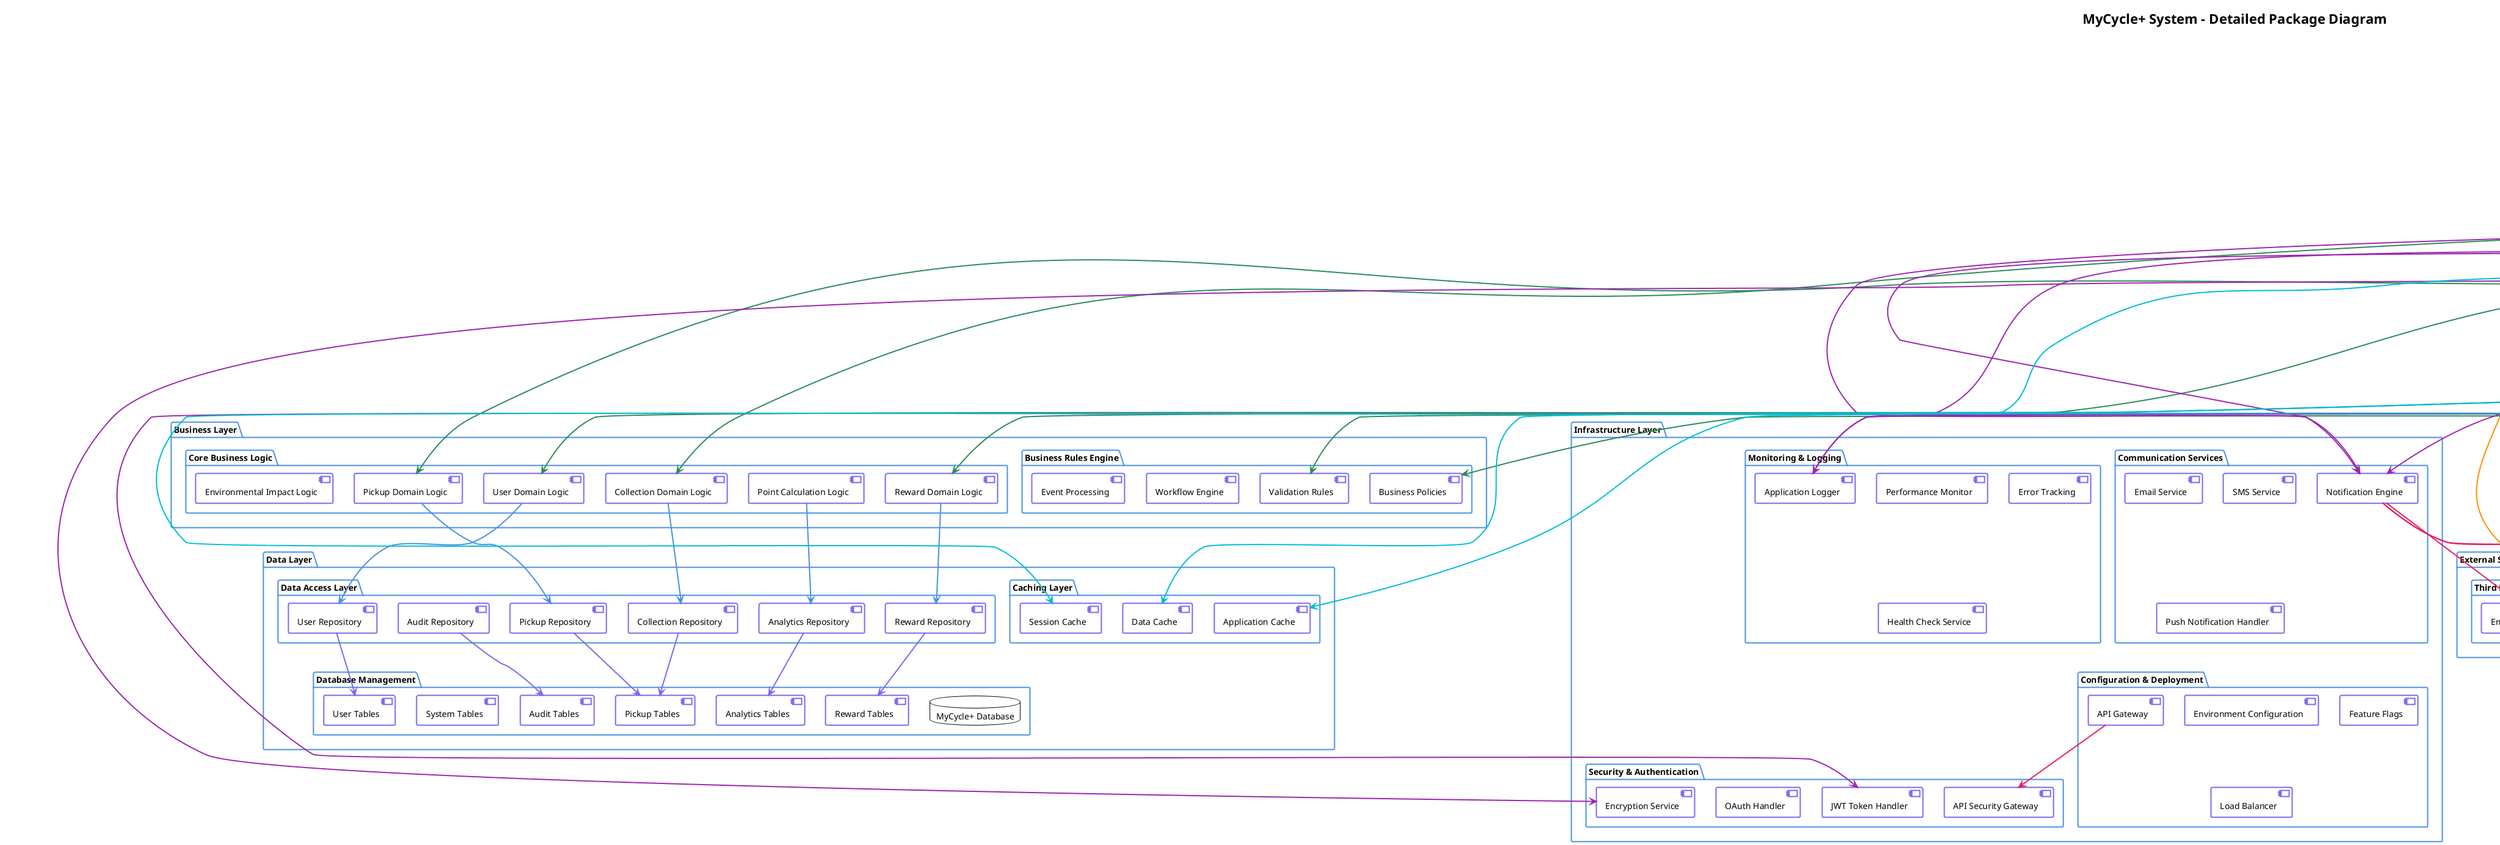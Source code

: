 @startuml MyCycle_Plus_Package_Diagram
!theme plain
title MyCycle+ System - Detailed Package Diagram

' ================================
' STYLING FOR BETTER ARROW VISIBILITY
' ================================
skinparam ArrowThickness 3
skinparam ArrowColor #2E8B57
skinparam ArrowFontSize 12
skinparam ArrowFontColor #000000
skinparam componentArrowThickness 3
skinparam packageArrowThickness 3

' Additional styling for better visibility
skinparam shadowing false
skinparam packageBorderThickness 2
skinparam componentBorderThickness 2
skinparam packageBorderColor #4A90E2
skinparam componentBorderColor #7B68EE

' ================================
' PRESENTATION LAYER
' ================================
package "Presentation Layer" as PresentationLayer {
    package "Mobile Applications" as MobileApps {
        component [Donor Mobile App] as DonorApp
        component [Collector Mobile App] as CollectorApp
    }
    
    package "Web Applications" as WebApps {
        component [Admin Web Dashboard] as AdminWeb
        component [Sponsor Partner Portal] as SponsorWeb
    }
}

' ================================
' APPLICATION LAYER - SPECIFIC MODULES
' ================================
package "Application Layer" as ApplicationLayer {
    
    package "User Account Module" as UserAccountModule {
        component [Authentication Service] as AuthService
        component [User Profile Service] as UserProfileService
        component [Account Management Service] as AccountMgmtService
        component [Password Service] as PasswordService
        component [Email Verification Service] as EmailVerificationService
        component [Session Management Service] as SessionMgmtService
    }
    
    package "Pickup Appointment Module" as PickupAppointmentModule {
        component [Pickup Scheduling Service] as PickupSchedulingService
        component [Calendar Service] as CalendarService
        component [Address Management Service] as AddressMgmtService
        component [Appointment Validation Service] as AppointmentValidationService
        component [Pickup Tracking Service] as PickupTrackingService
        component [QR Code Generation Service] as QRGenerationService
    }
    
    package "Collector Module" as CollectorModule {
        component [Route Management Service] as RouteManagementService
        component [Route Optimization Service] as RouteOptimizationService
        component [Collection Tracking Service] as CollectionTrackingService
        component [QR Scanning Service] as QRScanningService
        component [Vehicle Management Service] as VehicleManagementService
        component [Performance Tracking Service] as PerformanceTrackingService
    }
    
    package "Rewards & Redemption Module" as RewardsModule {
        component [Reward Catalog Service] as RewardCatalogService
        component [Point Calculation Service] as PointCalculationService
        component [Redemption Processing Service] as RedemptionProcessingService
        component [Reward Validation Service] as RewardValidationService
        component [Badge Management Service] as BadgeManagementService
        component [Leaderboard Service] as LeaderboardService
    }
    
    package "Admin Module" as AdminModule {
        component [User Management Service] as UserManagementService
        component [System Analytics Service] as SystemAnalyticsService
        component [Report Generation Service] as ReportGenerationService
        component [Content Moderation Service] as ContentModerationService
        component [System Configuration Service] as SystemConfigService
        component [Audit Service] as AuditService
    }
    
    package "Sponsor Partner Module" as SponsorPartnerModule {
        component [Partnership Management Service] as PartnershipMgmtService
        component [Reward Creation Service] as RewardCreationService
        component [Campaign Management Service] as CampaignMgmtService
        component [Sponsor Analytics Service] as SponsorAnalyticsService
        component [Budget Management Service] as BudgetMgmtService
        component [Brand Asset Service] as BrandAssetService
    }
}

' ================================
' BUSINESS LAYER
' ================================
package "Business Layer" as BusinessLayer {
    package "Core Business Logic" as CoreBusiness {
        component [User Domain Logic] as UserDomain
        component [Pickup Domain Logic] as PickupDomain
        component [Collection Domain Logic] as CollectionDomain
        component [Reward Domain Logic] as RewardDomain
        component [Point Calculation Logic] as PointLogic
        component [Environmental Impact Logic] as EnvImpactLogic
    }
    
    package "Business Rules Engine" as BusinessRules {
        component [Validation Rules] as ValidationRules
        component [Business Policies] as BusinessPolicies
        component [Workflow Engine] as WorkflowEngine
        component [Event Processing] as EventProcessing
    }
}

' ================================
' DATA LAYER
' ================================
package "Data Layer" as DataLayer {
    package "Database Management" as DatabaseMgmt {
        database "MyCycle+ Database" as MainDB
        component [User Tables] as UserTables
        component [Pickup Tables] as PickupTables
        component [Reward Tables] as RewardTables
        component [Analytics Tables] as AnalyticsTables
        component [System Tables] as SystemTables
        component [Audit Tables] as AuditTables
    }
    
    package "Data Access Layer" as DataAccess {
        component [User Repository] as UserRepo
        component [Pickup Repository] as PickupRepo
        component [Collection Repository] as CollectionRepo
        component [Reward Repository] as RewardRepo
        component [Analytics Repository] as AnalyticsRepo
        component [Audit Repository] as AuditRepo
    }
    
    package "Caching Layer" as CacheLayer {
        component [Session Cache] as SessionCache
        component [Data Cache] as DataCache
        component [Application Cache] as AppCache
    }
}

' ================================
' EXTERNAL SERVICES
' ================================
package "External Services" as ExternalServices {
    package "Third Party APIs" as ThirdPartyAPIs {
        component [Google Maps API] as GoogleMapsAPI
        component [Email Service Provider] as EmailProvider
        component [SMS Service Provider] as SMSProvider
        component [Push Notification Service] as PushNotificationService
    }
    
    package "Payment & Rewards" as PaymentRewards {
        component [Payment Gateway] as PaymentGateway
        component [Reward Partner APIs] as RewardPartnerAPIs
        component [Digital Wallet APIs] as DigitalWalletAPIs
    }
    
    package "Government & Environmental" as GovEnvironmental {
        component [Environmental Data API] as EnvironmentalAPI
        component [Government Waste API] as GovernmentWasteAPI
        component [Compliance Reporting API] as ComplianceAPI
    }
}

' ================================
' INFRASTRUCTURE LAYER
' ================================
package "Infrastructure Layer" as InfrastructureLayer {
    package "Security & Authentication" as Security {
        component [JWT Token Handler] as JWTHandler
        component [Encryption Service] as EncryptionService
        component [OAuth Handler] as OAuthHandler
        component [API Security Gateway] as APISecurityGateway
    }
    
    package "Communication Services" as CommunicationServices {
        component [Notification Engine] as NotificationEngine
        component [Email Service] as EmailService
        component [SMS Service] as SMSService
        component [Push Notification Handler] as PushHandler
    }
    
    package "Monitoring & Logging" as MonitoringLogging {
        component [Application Logger] as AppLogger
        component [Performance Monitor] as PerfMonitor
        component [Error Tracking] as ErrorTracking
        component [Health Check Service] as HealthCheckService
    }
    
    package "Configuration & Deployment" as ConfigDeployment {
        component [Environment Configuration] as EnvConfig
        component [Feature Flags] as FeatureFlags
        component [API Gateway] as APIGateway
        component [Load Balancer] as LoadBalancer
    }
}

' ================================
' PRESENTATION TO APPLICATION DEPENDENCIES
' ================================
DonorApp -[#FF6B35,thickness=3]-> UserAccountModule
DonorApp -[#FF6B35,thickness=3]-> PickupAppointmentModule
DonorApp -[#FF6B35,thickness=3]-> RewardsModule

CollectorApp -[#1E88E5,thickness=3]-> UserAccountModule
CollectorApp -[#1E88E5,thickness=3]-> CollectorModule
CollectorApp -[#1E88E5,thickness=3]-> PickupAppointmentModule

AdminWeb -[#8E24AA,thickness=3]-> UserAccountModule
AdminWeb -[#8E24AA,thickness=3]-> AdminModule
AdminWeb -[#8E24AA,thickness=3]-> RewardsModule

SponsorWeb -[#43A047,thickness=3]-> UserAccountModule
SponsorWeb -[#43A047,thickness=3]-> SponsorPartnerModule
SponsorWeb -[#43A047,thickness=3]-> RewardsModule

' ================================
' APPLICATION TO BUSINESS DEPENDENCIES
' ================================
UserAccountModule -[#2E8B57,thickness=2]-> UserDomain
PickupAppointmentModule -[#2E8B57,thickness=2]-> PickupDomain
CollectorModule -[#2E8B57,thickness=2]-> CollectionDomain
RewardsModule -[#2E8B57,thickness=2]-> RewardDomain
AdminModule -[#2E8B57,thickness=2]-> ValidationRules
SponsorPartnerModule -[#2E8B57,thickness=2]-> BusinessPolicies

' ================================
' BUSINESS TO DATA DEPENDENCIES
' ================================
UserDomain -[#4A90E2,thickness=2]-> UserRepo
PickupDomain -[#4A90E2,thickness=2]-> PickupRepo
CollectionDomain -[#4A90E2,thickness=2]-> CollectionRepo
RewardDomain -[#4A90E2,thickness=2]-> RewardRepo
PointLogic -[#4A90E2,thickness=2]-> AnalyticsRepo

' ================================
' DATA REPOSITORIES TO DATABASE
' ================================
UserRepo -[#7B68EE,thickness=2]-> UserTables
PickupRepo -[#7B68EE,thickness=2]-> PickupTables
CollectionRepo -[#7B68EE,thickness=2]-> PickupTables
RewardRepo -[#7B68EE,thickness=2]-> RewardTables
AnalyticsRepo -[#7B68EE,thickness=2]-> AnalyticsTables
AuditRepo -[#7B68EE,thickness=2]-> AuditTables

' ================================
' APPLICATION TO EXTERNAL SERVICES
' ================================
PickupAppointmentModule -[#FF8F00,thickness=2]-> GoogleMapsAPI
RouteOptimizationService -[#FF8F00,thickness=2]-> GoogleMapsAPI
RedemptionProcessingService -[#FF8F00,thickness=2]-> PaymentGateway
SponsorPartnerModule -[#FF8F00,thickness=2]-> RewardPartnerAPIs
SystemAnalyticsService -[#FF8F00,thickness=2]-> EnvironmentalAPI

' ================================
' APPLICATION TO INFRASTRUCTURE
' ================================
UserAccountModule -[#9C27B0,thickness=2]-> JWTHandler
UserAccountModule -[#9C27B0,thickness=2]-> EncryptionService
PickupAppointmentModule -[#9C27B0,thickness=2]-> NotificationEngine
CollectorModule -[#9C27B0,thickness=2]-> NotificationEngine
RewardsModule -[#9C27B0,thickness=2]-> NotificationEngine
AdminModule -[#9C27B0,thickness=2]-> AppLogger
SponsorPartnerModule -[#9C27B0,thickness=2]-> AppLogger

' ================================
' INFRASTRUCTURE TO EXTERNAL
' ================================
NotificationEngine -[#E91E63,thickness=2]-> EmailProvider
NotificationEngine -[#E91E63,thickness=2]-> SMSProvider
NotificationEngine -[#E91E63,thickness=2]-> PushNotificationService
APIGateway -[#E91E63,thickness=2]-> APISecurityGateway

' ================================
' CACHING DEPENDENCIES
' ================================
UserAccountModule -[#00BCD4,thickness=2]-> SessionCache
RewardsModule -[#00BCD4,thickness=2]-> DataCache
LeaderboardService -[#00BCD4,thickness=2]-> AppCache

@enduml 